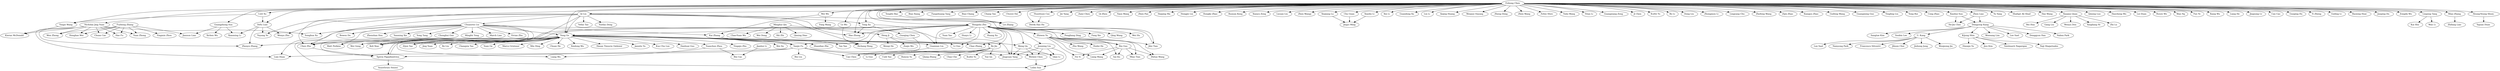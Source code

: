strict digraph G{
"Enhong Chen " -> "Qi Liu "
"Enhong Chen " -> "Biao Xiang "
"Enhong Chen " -> "Fangshuang Tang "
"Enhong Chen " -> "Biao Chang "
"Enhong Chen " -> "Hengshu Zhu "
"Enhong Chen " -> "Yong Ge "
"Enhong Chen " -> "Chang Tan "
"Enhong Chen " -> "Chunni Dai"
"Enhong Chen " -> "Huanhuan Cao "
"Enhong Chen " -> "Jilei Tian "
"Enhong Chen " -> "Le Wu "
"Enhong Chen " -> "Linli Xu "
"Enhong Chen " -> "Tengfei Bao "
"Enhong Chen " -> "Lei Zhang "
"Enhong Chen " -> "Jie Yang "
"Enhong Chen " -> "Zaiyi Chen"
"Enhong Chen " -> "Qi Zhou "
"Enhong Chen " -> "Yijun Wang"
"Enhong Chen " -> "Zhen Pan"
"Enhong Chen " -> "Tong Xu "
"Enhong Chen " -> "Haiping Ma "
"Enhong Chen " -> "Hongjie Lin"
"Enhong Chen " -> "Hongke Zhao "
"Enhong Chen " -> "Ruoyan Kong"
"Enhong Chen " -> "Xianyu Zeng "
"Enhong Chen " -> "Liyuan Liu "
"Enhong Chen " -> "Zhen Wangy"
"Enhong Chen " -> "Chu Guan "
"Enhong Chen " -> "Xiaolin Li "
"Enhong Chen " -> "Xin Li "
"Enhong Chen " -> "Guandong Xu "
"Enhong Chen " -> "Lin Li "
"Enhong Chen " -> "Aiqing Huang "
"Enhong Chen " -> "Wenjun Ouyang "
"Enhong Chen " -> "Chen Zhu "
"Enhong Chen " -> "Zheng Dong "
"Enhong Chen " -> "Zhen Wang "
"Enhong Chen " -> "Zefan Shen "
"Enhong Chen " -> "Yubo Wang "
"Enhong Chen " -> "Yitan Li "
"Enhong Chen " -> "Guangxiang Zeng "
"Enhong Chen " -> "Ji Chen "
"Enhong Chen " -> "Kuifei Yu "
"Enhong Chen " -> "Bo Li "
"Enhong Chen " -> "Dong Liu "
"Enhong Chen " -> "Zhongmou Li "
"Enhong Chen " -> "Lingyang Chu "
"Enhong Chen " -> "Zhefeng Wang "
"Enhong Chen " -> "Zijin Zhao "
"Enhong Chen " -> "Xiangyu Zhao "
"Enhong Chen " -> "Hao Zhong "
"Enhong Chen " -> "Guifeng Wang "
"Enhong Chen " -> "Guangming Guo "
"Enhong Chen " -> "Yingling Liu "
"Enhong Chen " -> "Yong Rui "
"Enhong Chen " -> "Cong Zhao "
"Enhong Chen " -> "Zhen Liao "
"Enhong Chen " -> "Yu Yang "
"Enhong Chen " -> "Shafqat Ali Shad "
"Enhong Chen " -> "Hao Wang "
"Enhong Chen " -> "Xiaohui Sun "
"Enhong Chen " -> "Xiaojun Quan "
"Enhong Chen " -> "Qiming Luo "
"Enhong Chen " -> "Haocheng Wu "
"Enhong Chen " -> "Lei Duan "
"Enhong Chen " -> "Runze Wu "
"Enhong Chen " -> "Wan Ng"
"Enhong Chen " -> "Fan Ye "
"Enhong Chen " -> "Xiang Wu "
"Enhong Chen " -> "Liang He "
"Enhong Chen " -> "Jingsong Lv"
"Enhong Chen " -> "Can Cao"
"Enhong Chen " -> "Guoping Hu"
"Enhong Chen " -> "Yi Zheng "
"Enhong Chen " -> "Guiling Li "
"Enhong Chen " -> "Baoxing Huai "
"Enhong Chen " -> "Junping Du "
"Chu Guan " -> "Jingci Ming"
"Qi Liu " -> "Yuyang Ye"
"Qi Liu " -> "Wenya Zhu"
"Qi Liu " -> "Keli Xiao "
"Qi Liu " -> "Yefan Tao "
"Qi Liu " -> "Yuefan Deng "
"Xiaolin Li " -> "Jingci Ming"
"Xiaohui Sun " -> "Dongyeop Kang "
"Xiaohui Sun " -> "Ho-Jin Choi "
"Xiaojun Quan " -> "Wenyu Dou "
"Xiaojun Quan " -> "Xingliang Ni "
"Xiaojun Quan " -> "Zhi Lu "
"Xiaojun Quan " -> "Bei Hua "
"Xiaojun Quan " -> "Gang Liu "
"Yong Ge " -> "Hasan Timucin Ozdemir "
"Yong Ge " -> "Jannite Yu "
"Yong Ge " -> "Kuo Chu Lee "
"Yong Ge " -> "Zhenyu Zhang"
"Yong Ge " -> "Danhuai Guo "
"Yong Ge " -> "Yingqiu Zhu "
"Yong Ge " -> "Wei Xu "
"Yong Ge " -> "Yanjie Fu "
"Yong Ge " -> "Zijun Yao "
"Yong Ge " -> "Jing Yuan "
"Yong Ge " -> "Li Guo"
"Yong Ge " -> "Chao Zhang"
"Yong Ge " -> "Bo Liu "
"Yong Ge " -> "Changxia Tao "
"Yong Ge " -> "Yuan Ge"
"Yong Ge " -> "Wei Geng"
"Yong Ge " -> "Matt Perkins"
"Yong Ge " -> "Spiros Papadimitriou "
"Yong Ge " -> "Marco Gruteser "
"Yong Ge " -> "Min Ding "
"Tong Xu " -> "Guannan Liu "
"Hengshu Zhu " -> "Huang Xu "
"Hengshu Zhu " -> "Bo Jin "
"Hengshu Zhu " -> "Li Guo"
"Hengshu Zhu " -> "Chao Zhang"
"Hengshu Zhu " -> "Chen Zhu "
"Hengshu Zhu " -> "Pengliang Ding "
"Hengshu Zhu " -> "Fang Xie "
"Hengshu Zhu " -> "Guannan Liu "
"Hengshu Zhu " -> "Spiros Papadimitriou "
"Hengshu Zhu " -> "Qing Wang "
"Hengshu Zhu " -> "Wei Hu "
"Hengshu Zhu " -> "Yuan Yao "
"Zhen Liao " -> "Dongyeop Kang "
"Zhen Liao " -> "Ho-Jin Choi "
"Zijun Yao " -> "Yong Ge "
"Dongyeop Kang " -> "Woosang Lim "
"Dongyeop Kang " -> "Lee Sael "
"Dongyeop Kang " -> "Donggyun Han "
"Dongyeop Kang " -> "Nahea Park "
"Dongyeop Kang " -> "Sangtae Kim "
"Dongyeop Kang " -> "Soobin Lee "
"Yong Ge " -> "Richang Hong "
"Yong Ge " -> "Chuan He "
"Yanjie Fu " -> "Bin Liu "
"Yanjie Fu " -> "Qiao Li "
"Yanjie Fu " -> "Weiwei Chen "
"Yanjie Fu " -> "Jingyuan Yang "
"Yanjie Fu " -> "Lian Duan "
"Yanjie Fu " -> "Can Chen "
"Yanjie Fu " -> "Yong Ge "
"Spiros Papadimitriou " -> "Ananthram Swami "
"Spiros Papadimitriou " -> "Yong Ge "
"Bo Jin " -> "Chao Che "
"Bo Jin " -> "Kuifei Yu"
"Bo Jin " -> "Yue Qu "
"Bo Jin " -> "Li Guo "
"Bo Jin " -> "Cuili Yao "
"Bo Jin " -> "Ruiyun Yu "
"Bo Jin " -> "Qiang Zhang "
"Guannan Liu " -> "Can Chen "
"Weiwei Chen " -> "Leilei Sun "
"Enhong Chen " -> "Nicholas Jing Yuan "
"Enhong Chen " -> "Xinjiang Lu "
"Qi Liu " -> "Yong Ge "
"Nicholas Jing Yuan " -> "Zhenyu Zhang"
"Nicholas Jing Yuan " -> "Kieran McDonald "
"Nicholas Jing Yuan " -> "Honghao Wei "
"Nicholas Jing Yuan " -> "Chuan Cao "
"Nicholas Jing Yuan " -> "Hao Fu "
"Nicholas Jing Yuan " -> "Yuan Zhong "
"Nicholas Jing Yuan " -> "Wen Zhong "
"Nicholas Jing Yuan " -> "Lian Duan "
"Jilei Tian " -> "Hengshu Zhu "
"Xinjiang Lu " -> "Jingci Ming"
"Tong Xu " -> "Guoqing Chen "
"Tong Xu " -> "Hao Zhong "
"Guoqing Chen " -> "Can Chen "
"Enhong Chen " -> "Zongda Wu "
"Enhong Chen " -> "Wei Wu "
"Enhong Chen " -> "Linpeng Tang "
"Wei Wu " -> "Kai Zhang "
"Wei Wu " -> "Fang Wang "
"Hengshu Zhu " -> "Zhiwen Yu "
"Linpeng Tang " -> "Kai Shu "
"Linpeng Tang " -> "Wan Li "
"Nicholas Jing Yuan " -> "Songhua Xu "
"Zhiwen Yu " -> "Bin Guo "
"Zhiwen Yu " -> "Zhitao Wang "
"Zhiwen Yu " -> "Liang Wang "
"Zhiwen Yu " -> "Tao Ku "
"Zhiwen Yu " -> "Fei Yi "
"Zhiwen Yu " -> "Miao Tian "
"Zhiwen Yu " -> "Zhu Wang "
"Zhiwen Yu " -> "Huilei He "
"Zhiwen Yu " -> "Jilei Tian "
"Enhong Chen " -> "Derek Hao Hu "
"Qi Liu " -> "Tong Xu "
"Qi Liu " -> "Chuanren Liu "
"Yong Ge " -> "Bo Jin "
"Yong Ge " -> "Keli Xiao "
"Hengshu Zhu " -> "Huayu Li "
"Hengshu Zhu " -> "Yong Ge "
"Hengshu Zhu " -> "Richang Hong "
"Hengshu Zhu " -> "Jingyuan Yang "
"Hengshu Zhu " -> "Meng Qu "
"Keli Xiao " -> "Yong Ge "
"Meng Qu " -> "Qiao Li "
"Meng Qu " -> "Weiwei Chen "
"Chuanren Liu " -> "Mingfei Teng "
"Chuanren Liu " -> "March Liao"
"Chuanren Liu " -> "Vivian Zhu"
"Chuanren Liu " -> "Songhua Xu "
"Chuanren Liu " -> "Bowen Du "
"Chuanren Liu " -> "Zhenshan Hou "
"Chuanren Liu " -> "Leilei Sun "
"Chuanren Liu " -> "Yanming Xie"
"Chuanren Liu " -> "Lian Duan "
"Chuanren Liu " -> "Yong Tang "
"Chuanren Liu " -> "Yong Ge "
"Defu Lian " -> "Xianming Li "
"Yong Ge " -> "Xindong Wu "
"Enhong Chen " -> "Yong Ge "
"Qi Liu " -> "Hao Zhong "
"Chen Zhu " -> "Spiros Papadimitriou "
"Enhong Chen " -> "Guangzhong Sun "
"Guangzhong Sun " -> "Xianming Li "
"Guangzhong Sun " -> "Xichen Wu "
"Guangzhong Sun " -> "Jianxun Lian "
"Hengshu Zhu " -> "Bin Guo "
"Hengshu Zhu " -> "Yanjie Fu "
"Hengshu Zhu " -> "Junming Liu "
"Bin Guo " -> "Zhitao Wang "
"Bin Guo " -> "Liang Wang "
"Bin Guo " -> "Tao Ku "
"Bin Guo " -> "Fei Yi "
"Bin Guo " -> "Miao Tian "
"Junming Liu " -> "Qiao Li "
"Junming Liu " -> "Weiwei Chen "
"Enhong Chen " -> "Defu Lian "
"Yong Ge " -> "Chen Zhu "
"Defu Lian " -> "Yuyang Ye"
"Defu Lian " -> "Wenya Zhu"
"Defu Lian " -> "Zhenyu Zhang"
"Hengshu Zhu " -> "Chen Zhu "
"Meng Qu " -> "Jingyuan Yang "
"Dongyeop Kang " -> "U. Kang "
"Junming Liu " -> "Jingyuan Yang "
"U. Kang " -> "Francesco Silvestri "
"U. Kang " -> "Jihoon Choi"
"U. Kang " -> "Jinhong Jung "
"U. Kang " -> "Woojeong Jin"
"U. Kang " -> "Lee Sael"
"U. Kang " -> "Namyong Park"
"Kijung Shin " -> "Hwanjo Yu "
"Kijung Shin " -> "Jisu Kim "
"Kijung Shin " -> "Vaishnavh Nagarajan "
"Kijung Shin " -> "Naji Shajarisales "
"Le Wu " -> "Richang Hong "
"Fuzheng Zhang " -> "Honghao Wei "
"Fuzheng Zhang " -> "Chuan Cao "
"Fuzheng Zhang " -> "Hao Fu "
"Fuzheng Zhang " -> "Yuan Zhong "
"Fuzheng Zhang " -> "Wen Zhong "
"Fuzheng Zhang " -> "Jianxun Lian "
"Fuzheng Zhang " -> "Yingmin Zhou "
"Yong Ge " -> "Guannan Liu "
"Enhong Chen " -> "Yingzi Wang "
"Yingzi Wang " -> "Kieran McDonald "
"Minghui Qiu " -> "Heng Ji "
"Minghui Qiu " -> "Qiming Diao "
"Minghui Qiu " -> "Chao-Yuan Wu "
"Minghui Qiu " -> "Wei Dong "
"Heng Ji " -> "Wenqi He "
"Heng Ji " -> "Meng Qu "
"Heng Ji " -> "Zeqiu Wu "
"Tengfei Bao " -> "Lei Zhang "
"Linli Xu " -> "Yingzi Wang "
"Linli Xu " -> "Defu Lian "
"Qi Liu " -> "Lei Zhang "
"Yong Ge " -> "Yuanchun Zhou "
"Yuanchun Zhou " -> "Bin Cao "
"Chuanren Liu " -> "Kai Zhang "
"Chuanren Liu " -> "Chonghui Guo "
"Kai Zhang " -> "Shandian Zhe "
"Kai Zhang " -> "Tan Yan "
"Junming Liu " -> "Leilei Sun "
"Yong Ge " -> "Liang Wu "
"Jianhui Li " -> "Bin Cao "
"Hengshu Zhu " -> "Hao Zhong "
"Qi Liu " -> "Chen Zhu "
"Yanjie Fu " -> "Spiros Papadimitriou "
"Yuanchun Zhou " -> "Liang Wu "
"Minghui Qiu " -> "Shi Zhi "
"Huanhuan Cao " -> "Derek Hao Hu "
"Chuanren Liu " -> "Jingyuan Yang "
"Chuanren Liu " -> "Wei Geng"
"Chuanren Liu " -> "Matt Perkins"
"Qi Liu " -> "Richang Hong "
"Enhong Chen " -> "Miao Zhang "
"Enhong Chen " -> "Heung-Yeung Shum "
"Heung-Yeung Shum " -> "Yajuan Duan "
"Miao Zhang " -> "Zhifang Liao "
"Dongyeop Kang " -> "Kijung Shin "
}